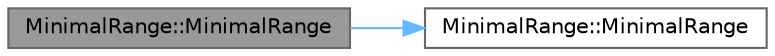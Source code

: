 digraph "MinimalRange::MinimalRange"
{
 // LATEX_PDF_SIZE
  bgcolor="transparent";
  edge [fontname=Helvetica,fontsize=10,labelfontname=Helvetica,labelfontsize=10];
  node [fontname=Helvetica,fontsize=10,shape=box,height=0.2,width=0.4];
  rankdir="LR";
  Node1 [id="Node000001",label="MinimalRange::MinimalRange",height=0.2,width=0.4,color="gray40", fillcolor="grey60", style="filled", fontcolor="black",tooltip=" "];
  Node1 -> Node2 [id="edge1_Node000001_Node000002",color="steelblue1",style="solid",tooltip=" "];
  Node2 [id="Node000002",label="MinimalRange::MinimalRange",height=0.2,width=0.4,color="grey40", fillcolor="white", style="filled",URL="$class_minimal_range.html#a83cd592e820fc4ae44d51e160457822b",tooltip=" "];
}
